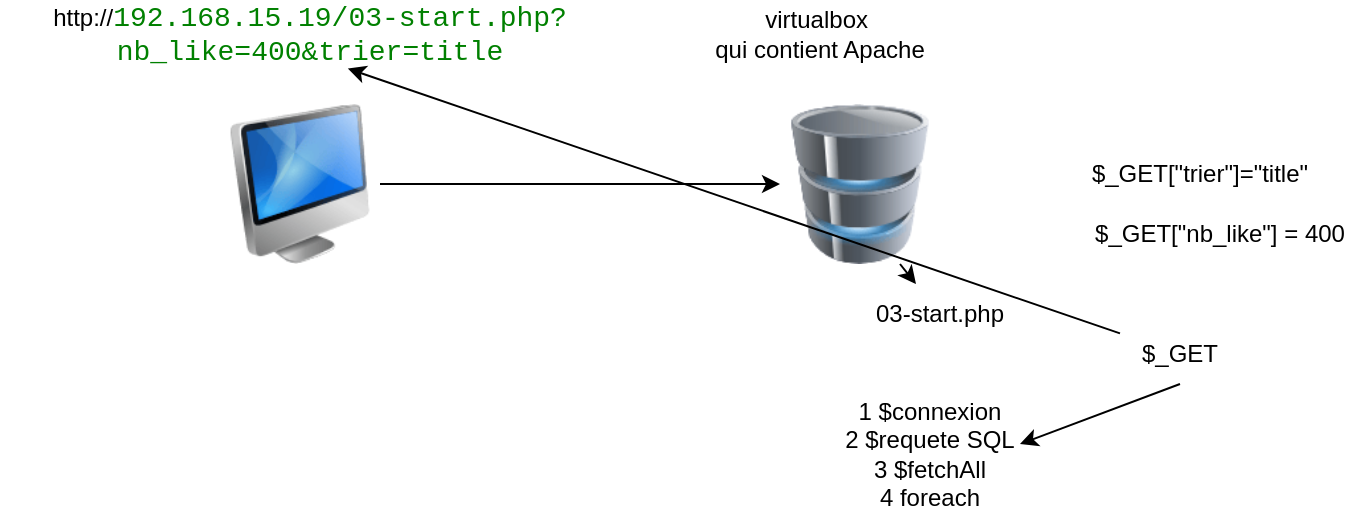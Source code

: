 <mxfile>
    <diagram id="r6lEpxkqD_4E-2hMgnLS" name="Page-1">
        <mxGraphModel dx="701" dy="275" grid="1" gridSize="10" guides="1" tooltips="1" connect="1" arrows="1" fold="1" page="1" pageScale="1" pageWidth="850" pageHeight="1100" math="0" shadow="0">
            <root>
                <mxCell id="0"/>
                <mxCell id="1" parent="0"/>
                <mxCell id="5" style="edgeStyle=none;html=1;" edge="1" parent="1" source="2" target="3">
                    <mxGeometry relative="1" as="geometry"/>
                </mxCell>
                <mxCell id="2" value="" style="image;html=1;image=img/lib/clip_art/computers/iMac_128x128.png" vertex="1" parent="1">
                    <mxGeometry x="120" y="70" width="80" height="80" as="geometry"/>
                </mxCell>
                <mxCell id="8" style="edgeStyle=none;html=1;exitX=0.75;exitY=1;exitDx=0;exitDy=0;" edge="1" parent="1" source="3" target="6">
                    <mxGeometry relative="1" as="geometry"/>
                </mxCell>
                <mxCell id="3" value="" style="image;html=1;image=img/lib/clip_art/computers/Database_128x128.png" vertex="1" parent="1">
                    <mxGeometry x="400" y="70" width="80" height="80" as="geometry"/>
                </mxCell>
                <mxCell id="4" value="http://&lt;span style=&quot;color: rgb(0, 128, 0); background-color: rgb(255, 255, 255); font-family: Consolas, &amp;quot;Courier New&amp;quot;, monospace; font-size: 14px;&quot;&gt;192.168.15.19/03-start.php?nb_like=400&amp;amp;trier=title&lt;/span&gt;" style="text;html=1;strokeColor=none;fillColor=none;align=center;verticalAlign=middle;whiteSpace=wrap;rounded=0;" vertex="1" parent="1">
                    <mxGeometry x="10" y="20" width="310" height="30" as="geometry"/>
                </mxCell>
                <mxCell id="6" value="03-start.php" style="text;html=1;strokeColor=none;fillColor=none;align=center;verticalAlign=middle;whiteSpace=wrap;rounded=0;" vertex="1" parent="1">
                    <mxGeometry x="430" y="160" width="100" height="30" as="geometry"/>
                </mxCell>
                <mxCell id="7" value="virtualbox&amp;nbsp;&lt;br&gt;qui contient Apache" style="text;html=1;strokeColor=none;fillColor=none;align=center;verticalAlign=middle;whiteSpace=wrap;rounded=0;" vertex="1" parent="1">
                    <mxGeometry x="360" y="20" width="120" height="30" as="geometry"/>
                </mxCell>
                <mxCell id="9" value="1 $connexion&lt;br&gt;2 $requete SQL&lt;br&gt;3 $fetchAll&lt;br&gt;4 foreach" style="text;html=1;strokeColor=none;fillColor=none;align=center;verticalAlign=middle;whiteSpace=wrap;rounded=0;" vertex="1" parent="1">
                    <mxGeometry x="400" y="210" width="150" height="70" as="geometry"/>
                </mxCell>
                <mxCell id="11" style="edgeStyle=none;html=1;entryX=0.561;entryY=1.076;entryDx=0;entryDy=0;entryPerimeter=0;" edge="1" parent="1" source="10" target="4">
                    <mxGeometry relative="1" as="geometry"/>
                </mxCell>
                <mxCell id="12" style="edgeStyle=none;html=1;exitX=0.5;exitY=1;exitDx=0;exitDy=0;entryX=0.8;entryY=0.429;entryDx=0;entryDy=0;entryPerimeter=0;" edge="1" parent="1" source="10" target="9">
                    <mxGeometry relative="1" as="geometry"/>
                </mxCell>
                <mxCell id="10" value="$_GET" style="text;html=1;strokeColor=none;fillColor=none;align=center;verticalAlign=middle;whiteSpace=wrap;rounded=0;" vertex="1" parent="1">
                    <mxGeometry x="570" y="180" width="60" height="30" as="geometry"/>
                </mxCell>
                <mxCell id="14" value="$_GET[&quot;nb_like&quot;] = 400" style="text;html=1;strokeColor=none;fillColor=none;align=center;verticalAlign=middle;whiteSpace=wrap;rounded=0;" vertex="1" parent="1">
                    <mxGeometry x="550" y="120" width="140" height="30" as="geometry"/>
                </mxCell>
                <mxCell id="15" value="$_GET[&quot;trier&quot;]=&quot;title&quot;" style="text;html=1;strokeColor=none;fillColor=none;align=center;verticalAlign=middle;whiteSpace=wrap;rounded=0;" vertex="1" parent="1">
                    <mxGeometry x="550" y="90" width="120" height="30" as="geometry"/>
                </mxCell>
            </root>
        </mxGraphModel>
    </diagram>
</mxfile>
